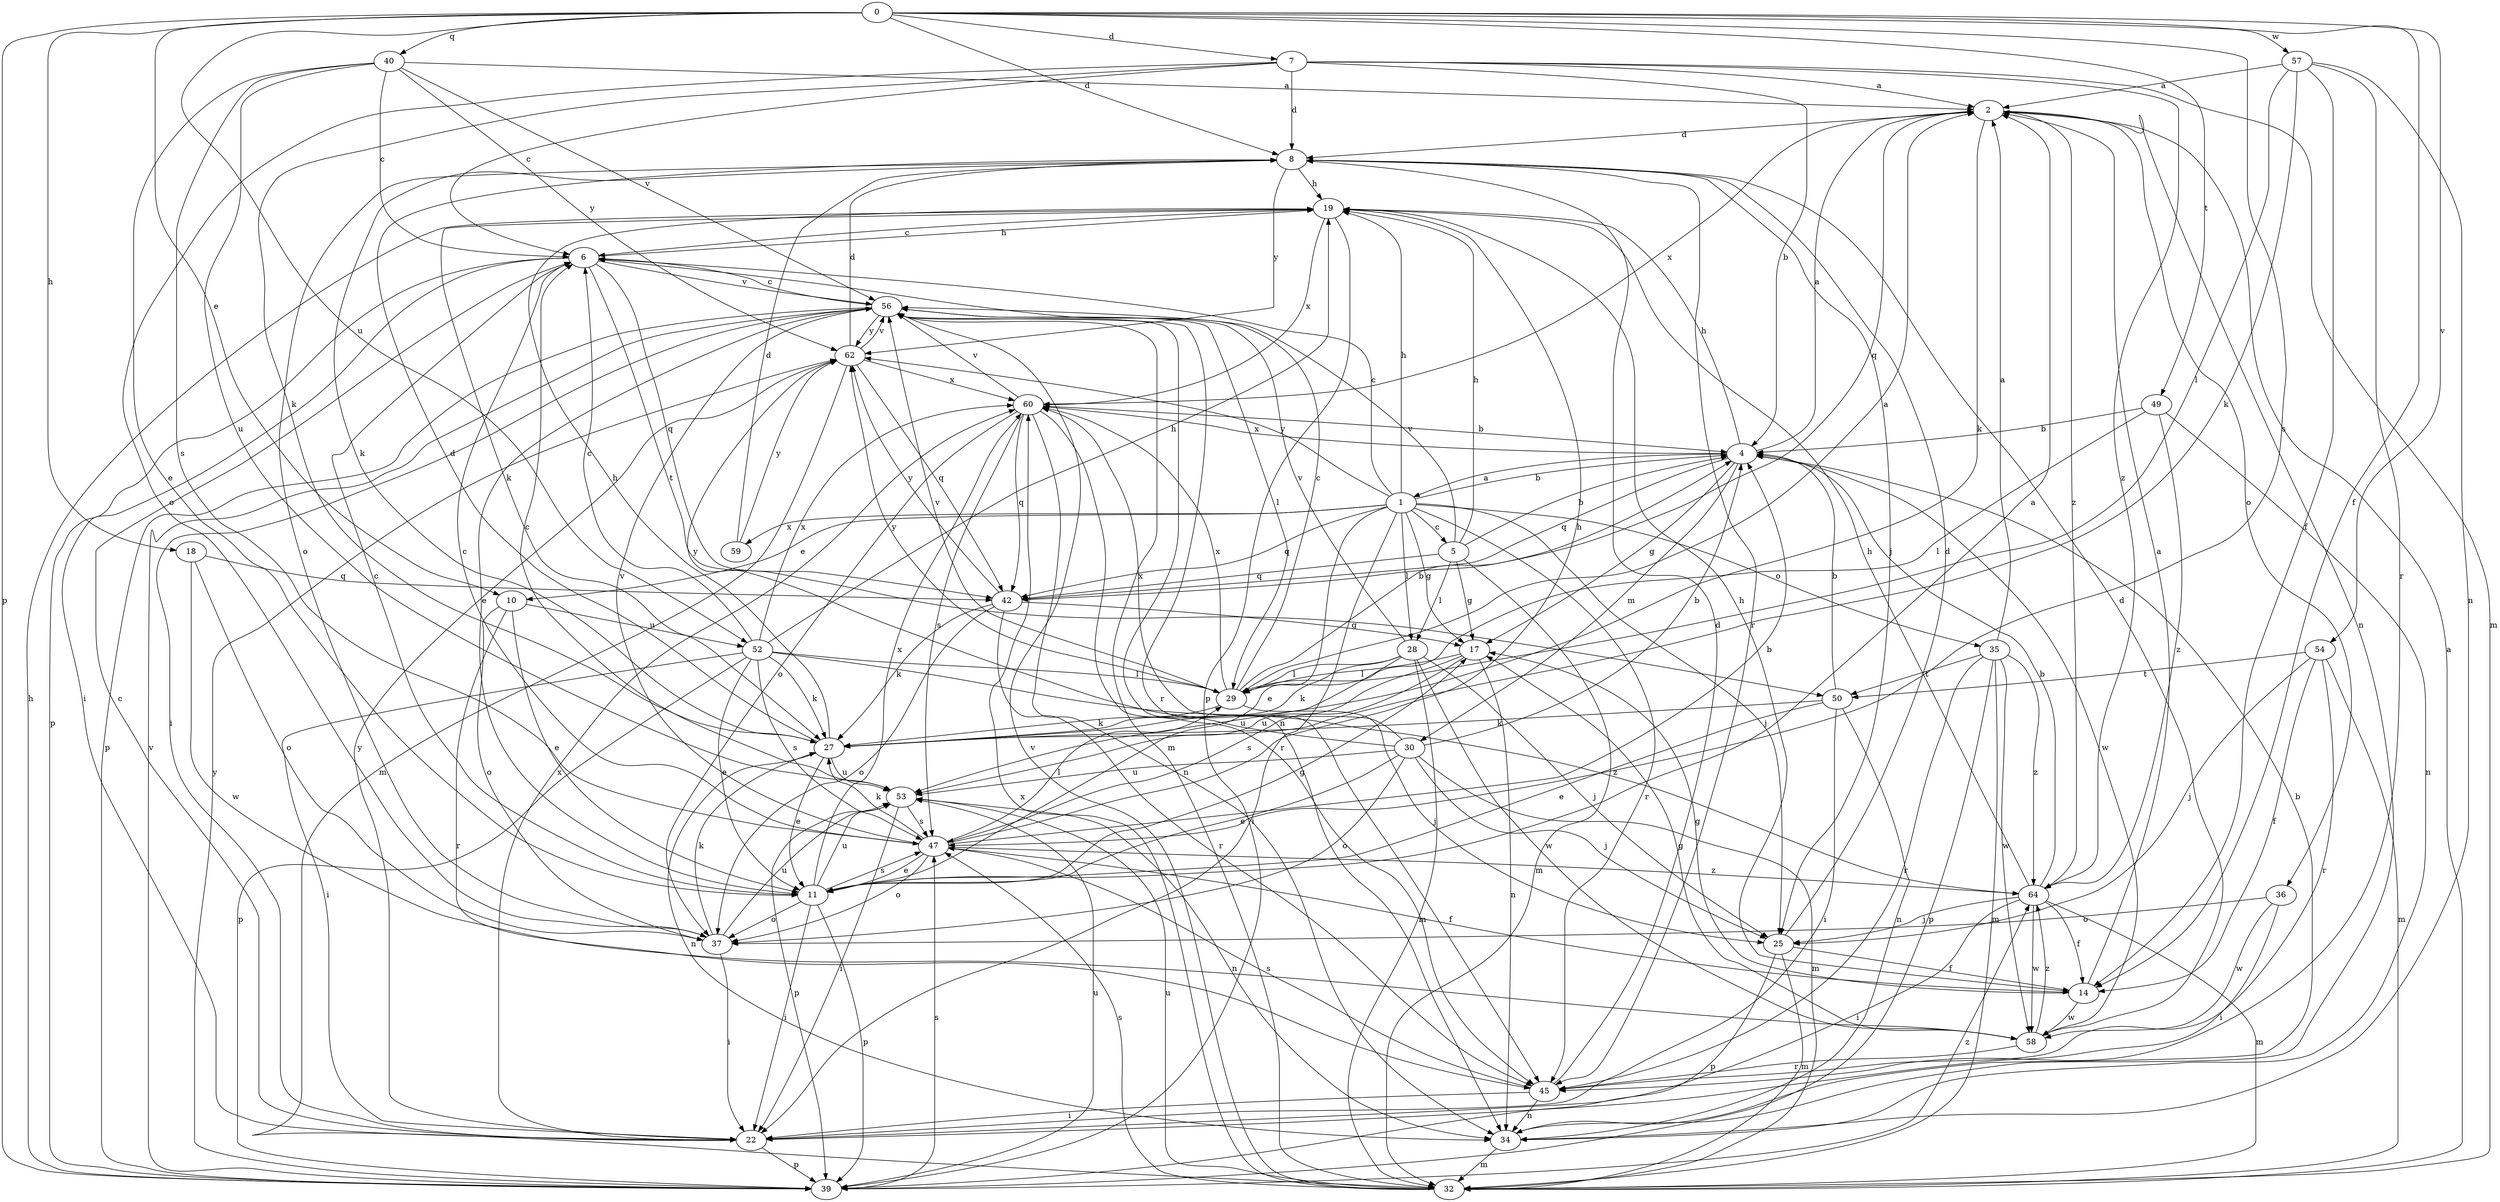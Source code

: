 strict digraph  {
0;
1;
2;
4;
5;
6;
7;
8;
10;
11;
14;
17;
18;
19;
22;
25;
27;
28;
29;
30;
32;
34;
35;
36;
37;
39;
40;
42;
45;
47;
49;
50;
52;
53;
54;
56;
57;
58;
59;
60;
62;
64;
0 -> 7  [label=d];
0 -> 8  [label=d];
0 -> 10  [label=e];
0 -> 14  [label=f];
0 -> 18  [label=h];
0 -> 39  [label=p];
0 -> 40  [label=q];
0 -> 47  [label=s];
0 -> 49  [label=t];
0 -> 52  [label=u];
0 -> 54  [label=v];
0 -> 57  [label=w];
1 -> 4  [label=b];
1 -> 5  [label=c];
1 -> 6  [label=c];
1 -> 10  [label=e];
1 -> 11  [label=e];
1 -> 17  [label=g];
1 -> 19  [label=h];
1 -> 22  [label=i];
1 -> 25  [label=j];
1 -> 28  [label=l];
1 -> 35  [label=o];
1 -> 42  [label=q];
1 -> 45  [label=r];
1 -> 59  [label=x];
1 -> 62  [label=y];
2 -> 8  [label=d];
2 -> 27  [label=k];
2 -> 34  [label=n];
2 -> 36  [label=o];
2 -> 42  [label=q];
2 -> 60  [label=x];
2 -> 64  [label=z];
4 -> 1  [label=a];
4 -> 2  [label=a];
4 -> 17  [label=g];
4 -> 19  [label=h];
4 -> 30  [label=m];
4 -> 42  [label=q];
4 -> 58  [label=w];
4 -> 60  [label=x];
5 -> 4  [label=b];
5 -> 17  [label=g];
5 -> 19  [label=h];
5 -> 28  [label=l];
5 -> 32  [label=m];
5 -> 42  [label=q];
5 -> 56  [label=v];
6 -> 19  [label=h];
6 -> 22  [label=i];
6 -> 39  [label=p];
6 -> 42  [label=q];
6 -> 50  [label=t];
6 -> 56  [label=v];
7 -> 2  [label=a];
7 -> 4  [label=b];
7 -> 6  [label=c];
7 -> 8  [label=d];
7 -> 27  [label=k];
7 -> 32  [label=m];
7 -> 37  [label=o];
7 -> 64  [label=z];
8 -> 19  [label=h];
8 -> 25  [label=j];
8 -> 27  [label=k];
8 -> 37  [label=o];
8 -> 45  [label=r];
8 -> 62  [label=y];
10 -> 11  [label=e];
10 -> 37  [label=o];
10 -> 45  [label=r];
10 -> 52  [label=u];
11 -> 2  [label=a];
11 -> 6  [label=c];
11 -> 17  [label=g];
11 -> 22  [label=i];
11 -> 37  [label=o];
11 -> 39  [label=p];
11 -> 47  [label=s];
11 -> 53  [label=u];
11 -> 60  [label=x];
14 -> 2  [label=a];
14 -> 17  [label=g];
14 -> 19  [label=h];
14 -> 58  [label=w];
17 -> 29  [label=l];
17 -> 34  [label=n];
17 -> 47  [label=s];
17 -> 53  [label=u];
18 -> 37  [label=o];
18 -> 42  [label=q];
18 -> 58  [label=w];
19 -> 6  [label=c];
19 -> 27  [label=k];
19 -> 39  [label=p];
19 -> 60  [label=x];
22 -> 6  [label=c];
22 -> 39  [label=p];
22 -> 60  [label=x];
22 -> 62  [label=y];
25 -> 8  [label=d];
25 -> 14  [label=f];
25 -> 32  [label=m];
25 -> 39  [label=p];
27 -> 8  [label=d];
27 -> 11  [label=e];
27 -> 19  [label=h];
27 -> 34  [label=n];
27 -> 53  [label=u];
28 -> 25  [label=j];
28 -> 27  [label=k];
28 -> 29  [label=l];
28 -> 32  [label=m];
28 -> 53  [label=u];
28 -> 56  [label=v];
28 -> 58  [label=w];
29 -> 2  [label=a];
29 -> 4  [label=b];
29 -> 6  [label=c];
29 -> 25  [label=j];
29 -> 27  [label=k];
29 -> 56  [label=v];
29 -> 60  [label=x];
29 -> 62  [label=y];
30 -> 4  [label=b];
30 -> 11  [label=e];
30 -> 25  [label=j];
30 -> 32  [label=m];
30 -> 37  [label=o];
30 -> 53  [label=u];
30 -> 60  [label=x];
30 -> 62  [label=y];
32 -> 2  [label=a];
32 -> 47  [label=s];
32 -> 53  [label=u];
32 -> 56  [label=v];
32 -> 60  [label=x];
34 -> 4  [label=b];
34 -> 32  [label=m];
35 -> 2  [label=a];
35 -> 32  [label=m];
35 -> 39  [label=p];
35 -> 45  [label=r];
35 -> 50  [label=t];
35 -> 58  [label=w];
35 -> 64  [label=z];
36 -> 22  [label=i];
36 -> 37  [label=o];
36 -> 58  [label=w];
37 -> 22  [label=i];
37 -> 27  [label=k];
37 -> 53  [label=u];
39 -> 19  [label=h];
39 -> 47  [label=s];
39 -> 53  [label=u];
39 -> 56  [label=v];
39 -> 62  [label=y];
39 -> 64  [label=z];
40 -> 2  [label=a];
40 -> 6  [label=c];
40 -> 11  [label=e];
40 -> 47  [label=s];
40 -> 53  [label=u];
40 -> 56  [label=v];
40 -> 62  [label=y];
42 -> 17  [label=g];
42 -> 27  [label=k];
42 -> 37  [label=o];
42 -> 45  [label=r];
42 -> 62  [label=y];
45 -> 8  [label=d];
45 -> 22  [label=i];
45 -> 34  [label=n];
45 -> 47  [label=s];
47 -> 4  [label=b];
47 -> 6  [label=c];
47 -> 11  [label=e];
47 -> 14  [label=f];
47 -> 19  [label=h];
47 -> 27  [label=k];
47 -> 29  [label=l];
47 -> 37  [label=o];
47 -> 56  [label=v];
47 -> 64  [label=z];
49 -> 4  [label=b];
49 -> 29  [label=l];
49 -> 34  [label=n];
49 -> 64  [label=z];
50 -> 4  [label=b];
50 -> 11  [label=e];
50 -> 22  [label=i];
50 -> 27  [label=k];
50 -> 34  [label=n];
52 -> 6  [label=c];
52 -> 11  [label=e];
52 -> 19  [label=h];
52 -> 22  [label=i];
52 -> 27  [label=k];
52 -> 29  [label=l];
52 -> 39  [label=p];
52 -> 47  [label=s];
52 -> 60  [label=x];
52 -> 64  [label=z];
53 -> 6  [label=c];
53 -> 22  [label=i];
53 -> 34  [label=n];
53 -> 39  [label=p];
53 -> 47  [label=s];
54 -> 14  [label=f];
54 -> 25  [label=j];
54 -> 32  [label=m];
54 -> 45  [label=r];
54 -> 50  [label=t];
56 -> 6  [label=c];
56 -> 11  [label=e];
56 -> 22  [label=i];
56 -> 29  [label=l];
56 -> 32  [label=m];
56 -> 34  [label=n];
56 -> 39  [label=p];
56 -> 45  [label=r];
56 -> 62  [label=y];
57 -> 2  [label=a];
57 -> 14  [label=f];
57 -> 27  [label=k];
57 -> 29  [label=l];
57 -> 34  [label=n];
57 -> 45  [label=r];
58 -> 8  [label=d];
58 -> 17  [label=g];
58 -> 45  [label=r];
58 -> 64  [label=z];
59 -> 8  [label=d];
59 -> 62  [label=y];
60 -> 4  [label=b];
60 -> 34  [label=n];
60 -> 37  [label=o];
60 -> 42  [label=q];
60 -> 45  [label=r];
60 -> 47  [label=s];
60 -> 56  [label=v];
62 -> 8  [label=d];
62 -> 32  [label=m];
62 -> 42  [label=q];
62 -> 56  [label=v];
62 -> 60  [label=x];
64 -> 4  [label=b];
64 -> 14  [label=f];
64 -> 19  [label=h];
64 -> 22  [label=i];
64 -> 25  [label=j];
64 -> 32  [label=m];
64 -> 58  [label=w];
}
